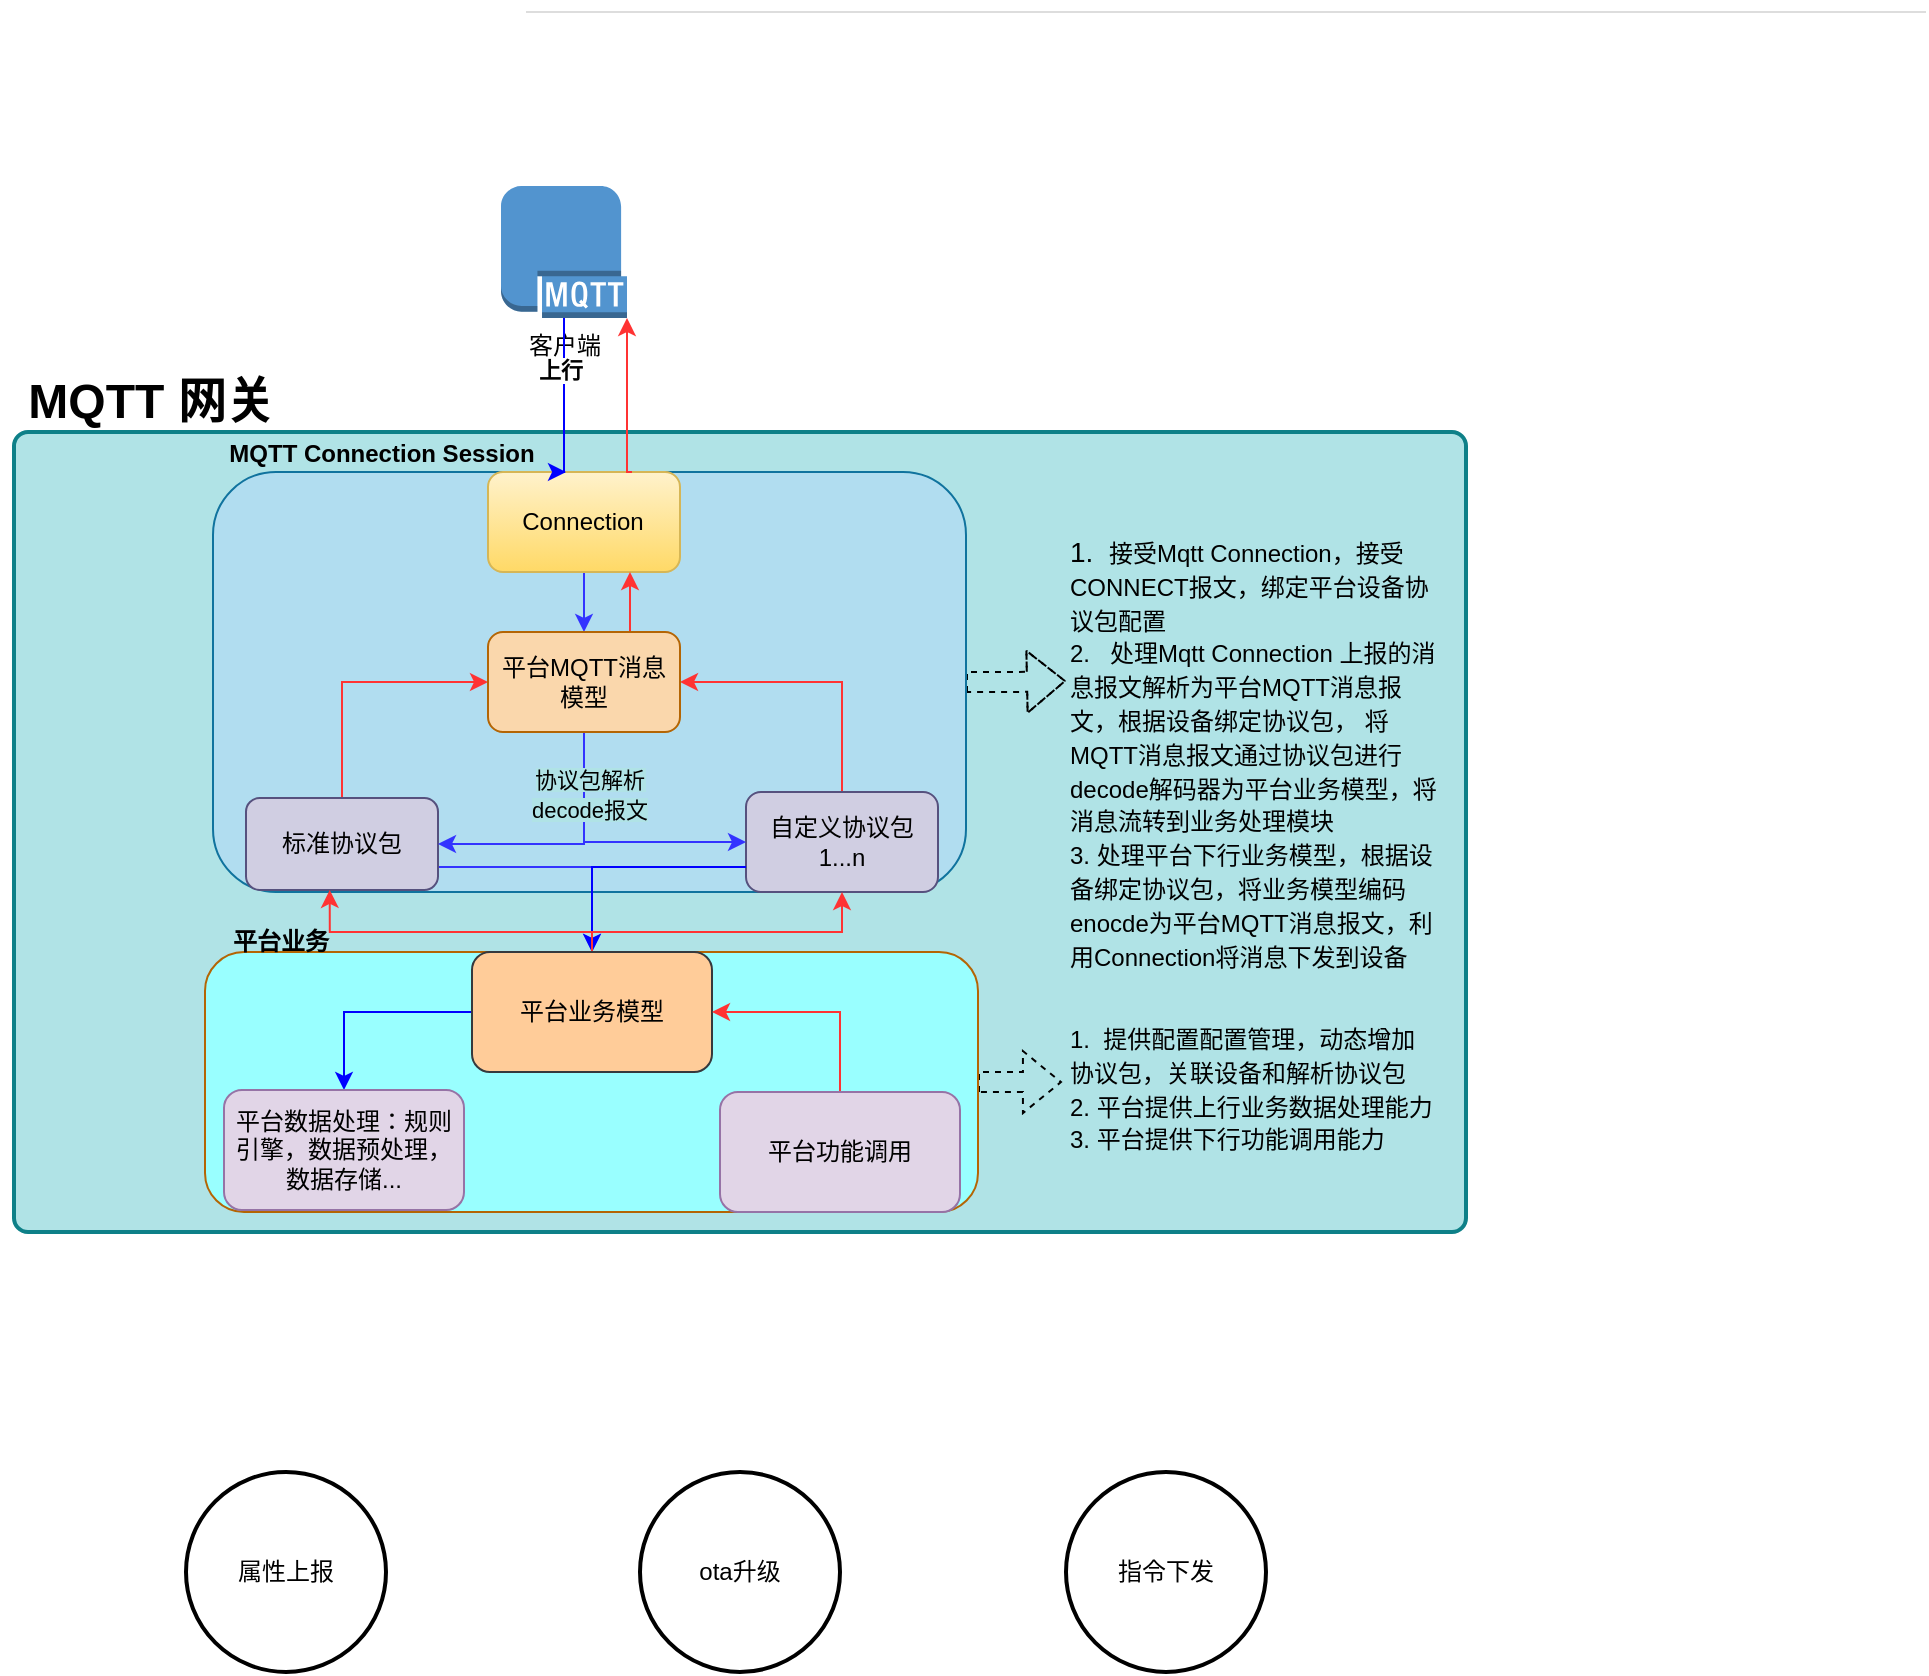 <mxfile version="21.6.2" type="github">
  <diagram id="iBte2pI2jz2rYQuNefFY" name="第 1 页">
    <mxGraphModel dx="1434" dy="796" grid="1" gridSize="10" guides="1" tooltips="1" connect="1" arrows="1" fold="1" page="1" pageScale="1" pageWidth="827" pageHeight="1169" math="0" shadow="0">
      <root>
        <mxCell id="0" />
        <mxCell id="1" parent="0" />
        <mxCell id="woK0yzQSYLWEiJonhJk_-3" value="客户端" style="outlineConnect=0;dashed=0;verticalLabelPosition=bottom;verticalAlign=top;align=center;html=1;shape=mxgraph.aws3.mqtt_protocol;fillColor=#5294CF;gradientColor=none;" vertex="1" parent="1">
          <mxGeometry x="417.5" y="327" width="63" height="66" as="geometry" />
        </mxCell>
        <mxCell id="woK0yzQSYLWEiJonhJk_-5" value="" style="rounded=1;whiteSpace=wrap;html=1;absoluteArcSize=1;arcSize=14;strokeWidth=2;fillColor=#b0e3e6;strokeColor=#0e8088;" vertex="1" parent="1">
          <mxGeometry x="174" y="450" width="726" height="400" as="geometry" />
        </mxCell>
        <mxCell id="woK0yzQSYLWEiJonhJk_-6" value="&lt;b&gt;&lt;font style=&quot;font-size: 24px;&quot;&gt;MQTT 网关&lt;/font&gt;&lt;/b&gt;" style="text;html=1;strokeColor=none;fillColor=none;align=center;verticalAlign=middle;whiteSpace=wrap;rounded=0;" vertex="1" parent="1">
          <mxGeometry x="167" y="417" width="151" height="35" as="geometry" />
        </mxCell>
        <mxCell id="woK0yzQSYLWEiJonhJk_-31" style="edgeStyle=orthogonalEdgeStyle;rounded=0;orthogonalLoop=1;jettySize=auto;html=1;entryX=0;entryY=0.5;entryDx=0;entryDy=0;shape=flexArrow;dashed=1;" edge="1" parent="1" source="woK0yzQSYLWEiJonhJk_-7" target="woK0yzQSYLWEiJonhJk_-26">
          <mxGeometry relative="1" as="geometry" />
        </mxCell>
        <mxCell id="woK0yzQSYLWEiJonhJk_-7" value="" style="rounded=1;whiteSpace=wrap;html=1;fillColor=#b1ddf0;strokeColor=#10739e;" vertex="1" parent="1">
          <mxGeometry x="273.5" y="470" width="376.5" height="210" as="geometry" />
        </mxCell>
        <mxCell id="woK0yzQSYLWEiJonhJk_-9" value="&lt;b&gt;MQTT Connection Session&lt;/b&gt;" style="text;html=1;strokeColor=none;fillColor=none;align=center;verticalAlign=middle;whiteSpace=wrap;rounded=0;" vertex="1" parent="1">
          <mxGeometry x="278" y="446" width="160" height="29" as="geometry" />
        </mxCell>
        <mxCell id="woK0yzQSYLWEiJonhJk_-37" style="edgeStyle=orthogonalEdgeStyle;rounded=0;orthogonalLoop=1;jettySize=auto;html=1;entryX=0.5;entryY=0;entryDx=0;entryDy=0;strokeColor=#3333FF;" edge="1" parent="1" source="woK0yzQSYLWEiJonhJk_-10" target="woK0yzQSYLWEiJonhJk_-35">
          <mxGeometry relative="1" as="geometry" />
        </mxCell>
        <mxCell id="woK0yzQSYLWEiJonhJk_-10" value="" style="rounded=1;whiteSpace=wrap;html=1;fillColor=#fff2cc;strokeColor=#d6b656;gradientColor=#ffd966;" vertex="1" parent="1">
          <mxGeometry x="411" y="470" width="96" height="50" as="geometry" />
        </mxCell>
        <mxCell id="woK0yzQSYLWEiJonhJk_-72" style="edgeStyle=orthogonalEdgeStyle;rounded=0;orthogonalLoop=1;jettySize=auto;html=1;entryX=1;entryY=1;entryDx=0;entryDy=0;entryPerimeter=0;strokeColor=#FF3333;exitX=0.75;exitY=0;exitDx=0;exitDy=0;" edge="1" parent="1" source="woK0yzQSYLWEiJonhJk_-10" target="woK0yzQSYLWEiJonhJk_-3">
          <mxGeometry relative="1" as="geometry">
            <Array as="points">
              <mxPoint x="480" y="470" />
            </Array>
          </mxGeometry>
        </mxCell>
        <mxCell id="woK0yzQSYLWEiJonhJk_-11" value="Connection" style="text;html=1;strokeColor=none;fillColor=none;align=center;verticalAlign=middle;whiteSpace=wrap;rounded=0;" vertex="1" parent="1">
          <mxGeometry x="417.5" y="480" width="81" height="30" as="geometry" />
        </mxCell>
        <mxCell id="woK0yzQSYLWEiJonhJk_-13" style="edgeStyle=orthogonalEdgeStyle;rounded=0;orthogonalLoop=1;jettySize=auto;html=1;strokeColor=#0000FF;" edge="1" parent="1" source="woK0yzQSYLWEiJonhJk_-3">
          <mxGeometry relative="1" as="geometry">
            <mxPoint x="450" y="470" as="targetPoint" />
            <Array as="points">
              <mxPoint x="449" y="440" />
              <mxPoint x="449" y="440" />
            </Array>
          </mxGeometry>
        </mxCell>
        <mxCell id="woK0yzQSYLWEiJonhJk_-14" value="&lt;b&gt;上行&lt;/b&gt;" style="edgeLabel;html=1;align=center;verticalAlign=middle;resizable=0;points=[];" vertex="1" connectable="0" parent="woK0yzQSYLWEiJonhJk_-13">
          <mxGeometry x="-0.337" y="-2" relative="1" as="geometry">
            <mxPoint as="offset" />
          </mxGeometry>
        </mxCell>
        <mxCell id="woK0yzQSYLWEiJonhJk_-51" style="edgeStyle=orthogonalEdgeStyle;rounded=0;orthogonalLoop=1;jettySize=auto;html=1;exitX=1;exitY=0.75;exitDx=0;exitDy=0;strokeColor=#3333FF;entryX=0.5;entryY=0;entryDx=0;entryDy=0;" edge="1" parent="1" source="woK0yzQSYLWEiJonhJk_-15" target="woK0yzQSYLWEiJonhJk_-55">
          <mxGeometry relative="1" as="geometry">
            <mxPoint x="470" y="710" as="targetPoint" />
          </mxGeometry>
        </mxCell>
        <mxCell id="woK0yzQSYLWEiJonhJk_-69" style="edgeStyle=orthogonalEdgeStyle;rounded=0;orthogonalLoop=1;jettySize=auto;html=1;entryX=0;entryY=0.5;entryDx=0;entryDy=0;exitX=0.5;exitY=0;exitDx=0;exitDy=0;strokeColor=#FF3333;" edge="1" parent="1" source="woK0yzQSYLWEiJonhJk_-15" target="woK0yzQSYLWEiJonhJk_-35">
          <mxGeometry relative="1" as="geometry" />
        </mxCell>
        <mxCell id="woK0yzQSYLWEiJonhJk_-15" value="标准协议包" style="rounded=1;whiteSpace=wrap;html=1;fillColor=#d0cee2;strokeColor=#56517e;" vertex="1" parent="1">
          <mxGeometry x="290" y="633" width="96" height="46" as="geometry" />
        </mxCell>
        <mxCell id="woK0yzQSYLWEiJonhJk_-70" style="edgeStyle=orthogonalEdgeStyle;rounded=0;orthogonalLoop=1;jettySize=auto;html=1;entryX=1;entryY=0.5;entryDx=0;entryDy=0;exitX=0.5;exitY=0;exitDx=0;exitDy=0;strokeColor=#FF3333;" edge="1" parent="1" source="woK0yzQSYLWEiJonhJk_-16" target="woK0yzQSYLWEiJonhJk_-35">
          <mxGeometry relative="1" as="geometry" />
        </mxCell>
        <mxCell id="woK0yzQSYLWEiJonhJk_-16" value="自定义协议包&lt;br&gt;1...n" style="rounded=1;whiteSpace=wrap;html=1;fillColor=#d0cee2;strokeColor=#56517e;" vertex="1" parent="1">
          <mxGeometry x="540" y="630" width="96" height="50" as="geometry" />
        </mxCell>
        <mxCell id="woK0yzQSYLWEiJonhJk_-50" style="edgeStyle=orthogonalEdgeStyle;rounded=0;orthogonalLoop=1;jettySize=auto;html=1;exitX=0;exitY=0.75;exitDx=0;exitDy=0;entryX=0.5;entryY=0;entryDx=0;entryDy=0;strokeColor=#0000FF;" edge="1" parent="1" source="woK0yzQSYLWEiJonhJk_-16" target="woK0yzQSYLWEiJonhJk_-55">
          <mxGeometry relative="1" as="geometry" />
        </mxCell>
        <mxCell id="woK0yzQSYLWEiJonhJk_-25" value="" style="shape=line;strokeColor=#dddddd;" vertex="1" parent="1">
          <mxGeometry x="430" y="235" width="700" height="10" as="geometry" />
        </mxCell>
        <mxCell id="woK0yzQSYLWEiJonhJk_-26" value="&lt;span style=&quot;background-color: rgb(176, 227, 230);&quot;&gt;1.&amp;nbsp; &lt;font style=&quot;font-size: 12px;&quot;&gt;接受Mqtt Connection，接受CONNECT报文，绑定平台设备协议包配置&lt;/font&gt;&lt;br&gt;&lt;span style=&quot;font-family: Arial, Helvetica; font-size: 12px; text-align: center;&quot;&gt;2.&amp;nbsp; &amp;nbsp;处理Mqtt Connection 上报的消息报文解析为平台MQTT消息报文，根据设备绑定协议包，&lt;/span&gt;&lt;span style=&quot;font-family: Arial, Helvetica; font-size: 12px; text-align: center;&quot;&gt;&amp;nbsp;将MQTT消息报文通过协议包进行decode解码器为平台业务模型，将消息流转到业务处理模块&lt;br&gt;3. 处理平台下行业务模型，根据设备绑定协议包，将业务模型编码enocde为平台MQTT消息报文，利用Connection将消息下发到设备&lt;br&gt;&lt;/span&gt;&lt;/span&gt;" style="strokeColor=none;fillColor=none;whiteSpace=wrap;html=1;align=left;verticalAlign=top;fontSize=14;" vertex="1" parent="1">
          <mxGeometry x="700" y="494.5" width="190" height="160" as="geometry" />
        </mxCell>
        <mxCell id="woK0yzQSYLWEiJonhJk_-42" style="edgeStyle=orthogonalEdgeStyle;rounded=0;orthogonalLoop=1;jettySize=auto;html=1;entryX=1;entryY=0.5;entryDx=0;entryDy=0;exitX=0.5;exitY=1;exitDx=0;exitDy=0;strokeColor=#3333FF;" edge="1" parent="1" source="woK0yzQSYLWEiJonhJk_-35" target="woK0yzQSYLWEiJonhJk_-15">
          <mxGeometry relative="1" as="geometry" />
        </mxCell>
        <mxCell id="woK0yzQSYLWEiJonhJk_-43" style="edgeStyle=orthogonalEdgeStyle;rounded=0;orthogonalLoop=1;jettySize=auto;html=1;entryX=0;entryY=0.5;entryDx=0;entryDy=0;exitX=0.5;exitY=1;exitDx=0;exitDy=0;strokeColor=#3333FF;" edge="1" parent="1" source="woK0yzQSYLWEiJonhJk_-35" target="woK0yzQSYLWEiJonhJk_-16">
          <mxGeometry relative="1" as="geometry" />
        </mxCell>
        <mxCell id="woK0yzQSYLWEiJonhJk_-62" style="edgeStyle=orthogonalEdgeStyle;rounded=0;orthogonalLoop=1;jettySize=auto;html=1;entryX=-0.011;entryY=0.407;entryDx=0;entryDy=0;entryPerimeter=0;shape=flexArrow;dashed=1;" edge="1" parent="1" source="woK0yzQSYLWEiJonhJk_-32" target="woK0yzQSYLWEiJonhJk_-61">
          <mxGeometry relative="1" as="geometry" />
        </mxCell>
        <mxCell id="woK0yzQSYLWEiJonhJk_-32" value="" style="rounded=1;whiteSpace=wrap;html=1;fillColor=#99FFFF;strokeColor=#b46504;" vertex="1" parent="1">
          <mxGeometry x="269.5" y="710" width="386.5" height="130" as="geometry" />
        </mxCell>
        <mxCell id="woK0yzQSYLWEiJonhJk_-71" style="edgeStyle=orthogonalEdgeStyle;rounded=0;orthogonalLoop=1;jettySize=auto;html=1;entryX=0.5;entryY=1;entryDx=0;entryDy=0;strokeColor=#FF3333;" edge="1" parent="1">
          <mxGeometry relative="1" as="geometry">
            <mxPoint x="482" y="550" as="sourcePoint" />
            <mxPoint x="482" y="520" as="targetPoint" />
          </mxGeometry>
        </mxCell>
        <mxCell id="woK0yzQSYLWEiJonhJk_-35" value="平台MQTT消息&lt;br&gt;模型" style="rounded=1;whiteSpace=wrap;html=1;fillColor=#fad7ac;strokeColor=#b46504;" vertex="1" parent="1">
          <mxGeometry x="411" y="550" width="96" height="50" as="geometry" />
        </mxCell>
        <mxCell id="woK0yzQSYLWEiJonhJk_-45" value="&lt;span style=&quot;color: rgb(0, 0, 0); font-family: Arial, Helvetica; font-size: 11px; font-style: normal; font-variant-ligatures: normal; font-variant-caps: normal; font-weight: 400; letter-spacing: normal; orphans: 2; text-align: center; text-indent: 0px; text-transform: none; widows: 2; word-spacing: 0px; -webkit-text-stroke-width: 0px; text-decoration-thickness: initial; text-decoration-style: initial; text-decoration-color: initial; float: none; display: inline !important; background-color: rgb(176, 227, 230);&quot;&gt;协议包解析decode报文&lt;/span&gt;" style="text;html=1;strokeColor=none;fillColor=none;align=center;verticalAlign=middle;whiteSpace=wrap;rounded=0;" vertex="1" parent="1">
          <mxGeometry x="426" y="616" width="72" height="30" as="geometry" />
        </mxCell>
        <mxCell id="woK0yzQSYLWEiJonhJk_-58" style="edgeStyle=orthogonalEdgeStyle;rounded=0;orthogonalLoop=1;jettySize=auto;html=1;exitX=0;exitY=0.5;exitDx=0;exitDy=0;strokeColor=#0000FF;" edge="1" parent="1" source="woK0yzQSYLWEiJonhJk_-55" target="woK0yzQSYLWEiJonhJk_-57">
          <mxGeometry relative="1" as="geometry" />
        </mxCell>
        <mxCell id="woK0yzQSYLWEiJonhJk_-67" style="edgeStyle=orthogonalEdgeStyle;rounded=0;orthogonalLoop=1;jettySize=auto;html=1;entryX=0.5;entryY=1;entryDx=0;entryDy=0;exitX=0.5;exitY=0;exitDx=0;exitDy=0;strokeColor=#FF3333;" edge="1" parent="1" source="woK0yzQSYLWEiJonhJk_-55" target="woK0yzQSYLWEiJonhJk_-16">
          <mxGeometry relative="1" as="geometry">
            <Array as="points">
              <mxPoint x="463" y="700" />
              <mxPoint x="588" y="700" />
            </Array>
          </mxGeometry>
        </mxCell>
        <mxCell id="woK0yzQSYLWEiJonhJk_-68" style="edgeStyle=orthogonalEdgeStyle;rounded=0;orthogonalLoop=1;jettySize=auto;html=1;entryX=0.155;entryY=0.995;entryDx=0;entryDy=0;entryPerimeter=0;strokeColor=#FF3333;" edge="1" parent="1" source="woK0yzQSYLWEiJonhJk_-55" target="woK0yzQSYLWEiJonhJk_-7">
          <mxGeometry relative="1" as="geometry">
            <Array as="points">
              <mxPoint x="463" y="700" />
              <mxPoint x="332" y="700" />
            </Array>
          </mxGeometry>
        </mxCell>
        <mxCell id="woK0yzQSYLWEiJonhJk_-55" value="平台业务模型" style="rounded=1;whiteSpace=wrap;html=1;fillColor=#ffcc99;strokeColor=#36393d;" vertex="1" parent="1">
          <mxGeometry x="403" y="710" width="120" height="60" as="geometry" />
        </mxCell>
        <mxCell id="woK0yzQSYLWEiJonhJk_-56" value="&lt;b&gt;平台业务&lt;/b&gt;" style="text;html=1;strokeColor=none;fillColor=none;align=center;verticalAlign=middle;whiteSpace=wrap;rounded=0;" vertex="1" parent="1">
          <mxGeometry x="273.5" y="690" width="66.5" height="30" as="geometry" />
        </mxCell>
        <mxCell id="woK0yzQSYLWEiJonhJk_-57" value="平台数据处理：规则引擎，数据预处理，数据存储..." style="rounded=1;whiteSpace=wrap;html=1;fillColor=#e1d5e7;strokeColor=#9673a6;" vertex="1" parent="1">
          <mxGeometry x="279" y="779" width="120" height="60" as="geometry" />
        </mxCell>
        <mxCell id="woK0yzQSYLWEiJonhJk_-60" style="edgeStyle=orthogonalEdgeStyle;rounded=0;orthogonalLoop=1;jettySize=auto;html=1;entryX=1;entryY=0.5;entryDx=0;entryDy=0;exitX=0.5;exitY=0;exitDx=0;exitDy=0;strokeColor=#FF3333;" edge="1" parent="1" source="woK0yzQSYLWEiJonhJk_-59" target="woK0yzQSYLWEiJonhJk_-55">
          <mxGeometry relative="1" as="geometry" />
        </mxCell>
        <mxCell id="woK0yzQSYLWEiJonhJk_-59" value="平台功能调用" style="rounded=1;whiteSpace=wrap;html=1;fillColor=#e1d5e7;strokeColor=#9673a6;" vertex="1" parent="1">
          <mxGeometry x="527" y="780" width="120" height="60" as="geometry" />
        </mxCell>
        <mxCell id="woK0yzQSYLWEiJonhJk_-61" value="&lt;span style=&quot;background-color: rgb(176, 227, 230);&quot;&gt;&lt;span style=&quot;font-family: Arial, Helvetica; font-size: 12px; text-align: center;&quot;&gt;1.&amp;nbsp; 提供配置配置管理，动态增加协议包，关联设备和解析协议包&lt;br&gt;2. 平台提供上行业务数据处理能力&lt;br&gt;3. 平台提供下行功能调用能力&lt;br&gt;&lt;br&gt;&lt;/span&gt;&lt;/span&gt;" style="strokeColor=none;fillColor=none;whiteSpace=wrap;html=1;align=left;verticalAlign=top;fontSize=14;" vertex="1" parent="1">
          <mxGeometry x="700" y="738" width="185" height="91" as="geometry" />
        </mxCell>
        <mxCell id="woK0yzQSYLWEiJonhJk_-64" value="属性上报" style="strokeWidth=2;html=1;shape=mxgraph.flowchart.start_2;whiteSpace=wrap;" vertex="1" parent="1">
          <mxGeometry x="260" y="970" width="100" height="100" as="geometry" />
        </mxCell>
        <mxCell id="woK0yzQSYLWEiJonhJk_-65" value="ota升级" style="strokeWidth=2;html=1;shape=mxgraph.flowchart.start_2;whiteSpace=wrap;" vertex="1" parent="1">
          <mxGeometry x="487" y="970" width="100" height="100" as="geometry" />
        </mxCell>
        <mxCell id="woK0yzQSYLWEiJonhJk_-66" value="指令下发" style="strokeWidth=2;html=1;shape=mxgraph.flowchart.start_2;whiteSpace=wrap;" vertex="1" parent="1">
          <mxGeometry x="700" y="970" width="100" height="100" as="geometry" />
        </mxCell>
      </root>
    </mxGraphModel>
  </diagram>
</mxfile>
